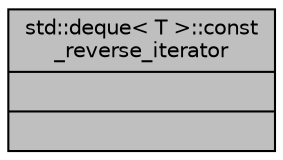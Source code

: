 digraph "std::deque&lt; T &gt;::const_reverse_iterator"
{
  edge [fontname="Helvetica",fontsize="10",labelfontname="Helvetica",labelfontsize="10"];
  node [fontname="Helvetica",fontsize="10",shape=record];
  Node353 [label="{std::deque\< T \>::const\l_reverse_iterator\n||}",height=0.2,width=0.4,color="black", fillcolor="grey75", style="filled", fontcolor="black"];
}
